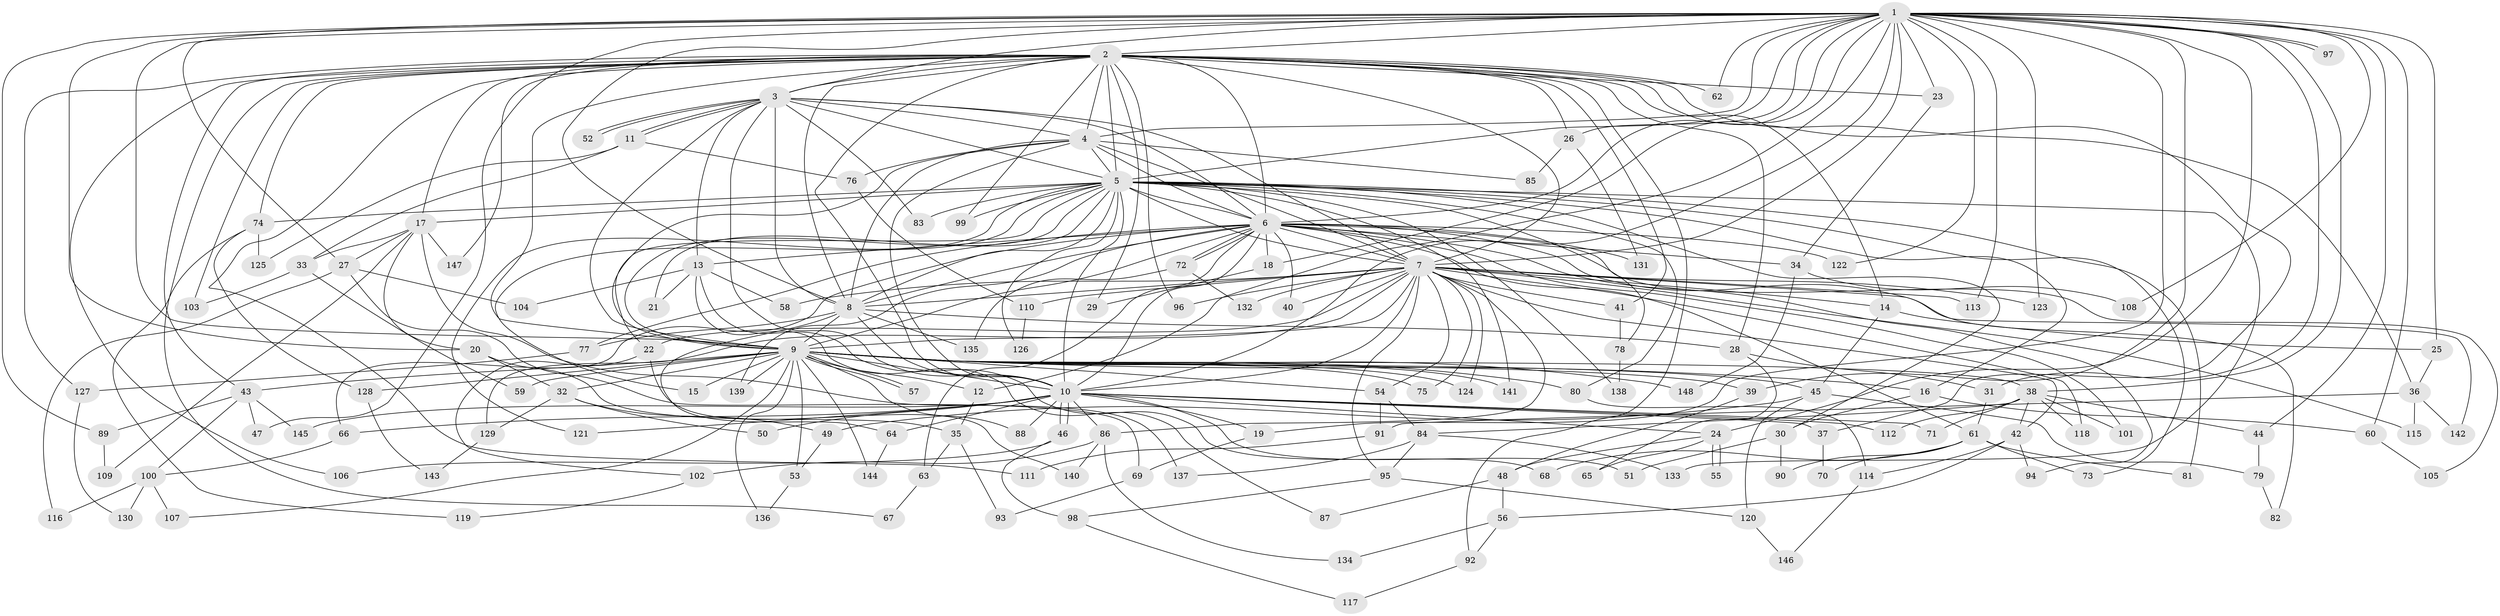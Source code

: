 // coarse degree distribution, {24: 0.022727272727272728, 17: 0.022727272727272728, 11: 0.045454545454545456, 8: 0.09090909090909091, 35: 0.022727272727272728, 23: 0.022727272727272728, 5: 0.06818181818181818, 3: 0.1590909090909091, 6: 0.022727272727272728, 2: 0.38636363636363635, 4: 0.06818181818181818, 9: 0.022727272727272728, 7: 0.022727272727272728, 1: 0.022727272727272728}
// Generated by graph-tools (version 1.1) at 2025/17/03/04/25 18:17:34]
// undirected, 148 vertices, 321 edges
graph export_dot {
graph [start="1"]
  node [color=gray90,style=filled];
  1;
  2;
  3;
  4;
  5;
  6;
  7;
  8;
  9;
  10;
  11;
  12;
  13;
  14;
  15;
  16;
  17;
  18;
  19;
  20;
  21;
  22;
  23;
  24;
  25;
  26;
  27;
  28;
  29;
  30;
  31;
  32;
  33;
  34;
  35;
  36;
  37;
  38;
  39;
  40;
  41;
  42;
  43;
  44;
  45;
  46;
  47;
  48;
  49;
  50;
  51;
  52;
  53;
  54;
  55;
  56;
  57;
  58;
  59;
  60;
  61;
  62;
  63;
  64;
  65;
  66;
  67;
  68;
  69;
  70;
  71;
  72;
  73;
  74;
  75;
  76;
  77;
  78;
  79;
  80;
  81;
  82;
  83;
  84;
  85;
  86;
  87;
  88;
  89;
  90;
  91;
  92;
  93;
  94;
  95;
  96;
  97;
  98;
  99;
  100;
  101;
  102;
  103;
  104;
  105;
  106;
  107;
  108;
  109;
  110;
  111;
  112;
  113;
  114;
  115;
  116;
  117;
  118;
  119;
  120;
  121;
  122;
  123;
  124;
  125;
  126;
  127;
  128;
  129;
  130;
  131;
  132;
  133;
  134;
  135;
  136;
  137;
  138;
  139;
  140;
  141;
  142;
  143;
  144;
  145;
  146;
  147;
  148;
  1 -- 2;
  1 -- 3;
  1 -- 4;
  1 -- 5;
  1 -- 6;
  1 -- 7;
  1 -- 8;
  1 -- 9;
  1 -- 10;
  1 -- 12;
  1 -- 18;
  1 -- 19;
  1 -- 20;
  1 -- 23;
  1 -- 24;
  1 -- 25;
  1 -- 26;
  1 -- 27;
  1 -- 31;
  1 -- 38;
  1 -- 39;
  1 -- 44;
  1 -- 47;
  1 -- 60;
  1 -- 62;
  1 -- 89;
  1 -- 97;
  1 -- 97;
  1 -- 108;
  1 -- 113;
  1 -- 122;
  1 -- 123;
  2 -- 3;
  2 -- 4;
  2 -- 5;
  2 -- 6;
  2 -- 7;
  2 -- 8;
  2 -- 9;
  2 -- 10;
  2 -- 14;
  2 -- 17;
  2 -- 23;
  2 -- 26;
  2 -- 28;
  2 -- 29;
  2 -- 36;
  2 -- 37;
  2 -- 41;
  2 -- 43;
  2 -- 62;
  2 -- 67;
  2 -- 74;
  2 -- 92;
  2 -- 96;
  2 -- 99;
  2 -- 103;
  2 -- 106;
  2 -- 111;
  2 -- 127;
  2 -- 147;
  3 -- 4;
  3 -- 5;
  3 -- 6;
  3 -- 7;
  3 -- 8;
  3 -- 9;
  3 -- 10;
  3 -- 11;
  3 -- 11;
  3 -- 13;
  3 -- 52;
  3 -- 52;
  3 -- 83;
  4 -- 5;
  4 -- 6;
  4 -- 7;
  4 -- 8;
  4 -- 9;
  4 -- 10;
  4 -- 76;
  4 -- 85;
  5 -- 6;
  5 -- 7;
  5 -- 8;
  5 -- 9;
  5 -- 10;
  5 -- 15;
  5 -- 16;
  5 -- 17;
  5 -- 21;
  5 -- 22;
  5 -- 30;
  5 -- 73;
  5 -- 74;
  5 -- 78;
  5 -- 80;
  5 -- 81;
  5 -- 83;
  5 -- 99;
  5 -- 121;
  5 -- 126;
  5 -- 133;
  5 -- 138;
  5 -- 141;
  6 -- 7;
  6 -- 8;
  6 -- 9;
  6 -- 10;
  6 -- 13;
  6 -- 18;
  6 -- 34;
  6 -- 40;
  6 -- 61;
  6 -- 63;
  6 -- 66;
  6 -- 72;
  6 -- 72;
  6 -- 77;
  6 -- 82;
  6 -- 94;
  6 -- 101;
  6 -- 105;
  6 -- 122;
  6 -- 131;
  6 -- 139;
  7 -- 8;
  7 -- 9;
  7 -- 10;
  7 -- 14;
  7 -- 22;
  7 -- 40;
  7 -- 41;
  7 -- 42;
  7 -- 54;
  7 -- 58;
  7 -- 75;
  7 -- 86;
  7 -- 95;
  7 -- 96;
  7 -- 110;
  7 -- 113;
  7 -- 115;
  7 -- 118;
  7 -- 123;
  7 -- 124;
  7 -- 129;
  7 -- 132;
  7 -- 142;
  8 -- 9;
  8 -- 10;
  8 -- 28;
  8 -- 64;
  8 -- 77;
  8 -- 135;
  9 -- 10;
  9 -- 12;
  9 -- 15;
  9 -- 16;
  9 -- 32;
  9 -- 38;
  9 -- 39;
  9 -- 43;
  9 -- 45;
  9 -- 53;
  9 -- 54;
  9 -- 57;
  9 -- 57;
  9 -- 59;
  9 -- 75;
  9 -- 80;
  9 -- 88;
  9 -- 107;
  9 -- 124;
  9 -- 128;
  9 -- 136;
  9 -- 139;
  9 -- 141;
  9 -- 144;
  9 -- 148;
  10 -- 19;
  10 -- 24;
  10 -- 37;
  10 -- 46;
  10 -- 46;
  10 -- 50;
  10 -- 51;
  10 -- 64;
  10 -- 66;
  10 -- 71;
  10 -- 86;
  10 -- 88;
  10 -- 112;
  10 -- 121;
  10 -- 145;
  11 -- 33;
  11 -- 76;
  11 -- 125;
  12 -- 35;
  13 -- 21;
  13 -- 58;
  13 -- 68;
  13 -- 87;
  13 -- 104;
  14 -- 25;
  14 -- 45;
  16 -- 30;
  16 -- 60;
  17 -- 20;
  17 -- 27;
  17 -- 33;
  17 -- 109;
  17 -- 137;
  17 -- 147;
  18 -- 29;
  19 -- 69;
  20 -- 32;
  20 -- 35;
  22 -- 102;
  22 -- 140;
  23 -- 34;
  24 -- 48;
  24 -- 55;
  24 -- 55;
  24 -- 65;
  25 -- 36;
  26 -- 85;
  26 -- 131;
  27 -- 69;
  27 -- 104;
  27 -- 116;
  28 -- 31;
  28 -- 65;
  30 -- 51;
  30 -- 90;
  31 -- 61;
  32 -- 49;
  32 -- 50;
  32 -- 129;
  33 -- 59;
  33 -- 103;
  34 -- 108;
  34 -- 148;
  35 -- 63;
  35 -- 93;
  36 -- 91;
  36 -- 115;
  36 -- 142;
  37 -- 70;
  38 -- 42;
  38 -- 44;
  38 -- 71;
  38 -- 84;
  38 -- 101;
  38 -- 112;
  38 -- 118;
  39 -- 48;
  41 -- 78;
  42 -- 56;
  42 -- 94;
  42 -- 114;
  43 -- 47;
  43 -- 89;
  43 -- 100;
  43 -- 145;
  44 -- 79;
  45 -- 49;
  45 -- 79;
  45 -- 120;
  46 -- 98;
  46 -- 106;
  48 -- 56;
  48 -- 87;
  49 -- 53;
  53 -- 136;
  54 -- 84;
  54 -- 91;
  56 -- 92;
  56 -- 134;
  60 -- 105;
  61 -- 68;
  61 -- 70;
  61 -- 73;
  61 -- 81;
  61 -- 90;
  63 -- 67;
  64 -- 144;
  66 -- 100;
  69 -- 93;
  72 -- 132;
  72 -- 135;
  74 -- 119;
  74 -- 125;
  74 -- 128;
  76 -- 110;
  77 -- 127;
  78 -- 138;
  79 -- 82;
  80 -- 114;
  84 -- 95;
  84 -- 133;
  84 -- 137;
  86 -- 102;
  86 -- 134;
  86 -- 140;
  89 -- 109;
  91 -- 111;
  92 -- 117;
  95 -- 98;
  95 -- 120;
  98 -- 117;
  100 -- 107;
  100 -- 116;
  100 -- 130;
  102 -- 119;
  110 -- 126;
  114 -- 146;
  120 -- 146;
  127 -- 130;
  128 -- 143;
  129 -- 143;
}
